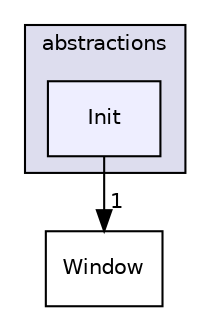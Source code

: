 digraph "abstractions/Init" {
  compound=true
  node [ fontsize="10", fontname="Helvetica"];
  edge [ labelfontsize="10", labelfontname="Helvetica"];
  subgraph clusterdir_898d9f057ab0c3f0aea2afe60f29a516 {
    graph [ bgcolor="#ddddee", pencolor="black", label="abstractions" fontname="Helvetica", fontsize="10", URL="dir_898d9f057ab0c3f0aea2afe60f29a516.html"]
  dir_06ed0f34c8107eae9a93a51c238dee65 [shape=box, label="Init", style="filled", fillcolor="#eeeeff", pencolor="black", URL="dir_06ed0f34c8107eae9a93a51c238dee65.html"];
  }
  dir_849f2677f61acd918580ee06053041ee [shape=box label="Window" URL="dir_849f2677f61acd918580ee06053041ee.html"];
  dir_06ed0f34c8107eae9a93a51c238dee65->dir_849f2677f61acd918580ee06053041ee [headlabel="1", labeldistance=1.5 headhref="dir_000005_000014.html"];
}
